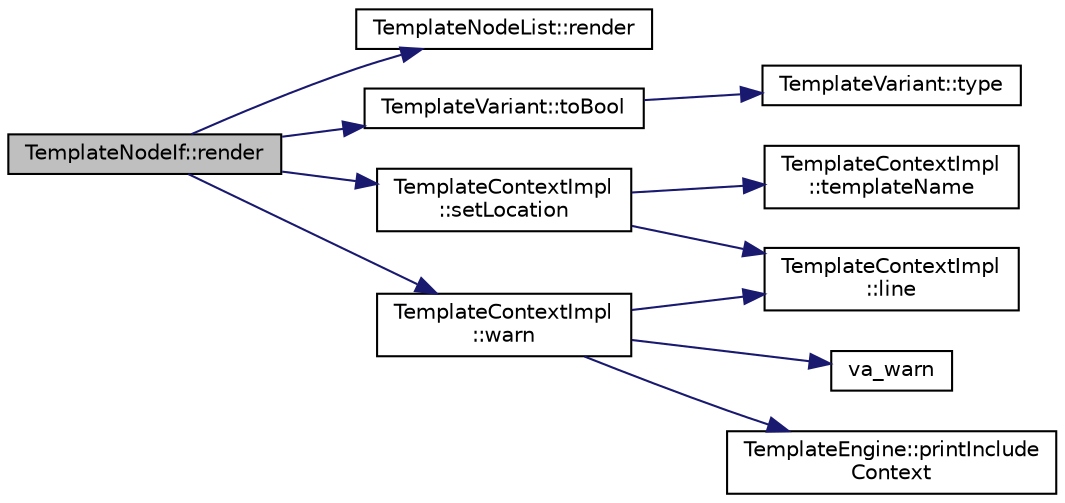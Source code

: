 digraph "TemplateNodeIf::render"
{
 // LATEX_PDF_SIZE
  edge [fontname="Helvetica",fontsize="10",labelfontname="Helvetica",labelfontsize="10"];
  node [fontname="Helvetica",fontsize="10",shape=record];
  rankdir="LR";
  Node1 [label="TemplateNodeIf::render",height=0.2,width=0.4,color="black", fillcolor="grey75", style="filled", fontcolor="black",tooltip=" "];
  Node1 -> Node2 [color="midnightblue",fontsize="10",style="solid",fontname="Helvetica"];
  Node2 [label="TemplateNodeList::render",height=0.2,width=0.4,color="black", fillcolor="white", style="filled",URL="$classTemplateNodeList.html#ae5b2f603e5180c15115a141784f0ae6c",tooltip=" "];
  Node1 -> Node3 [color="midnightblue",fontsize="10",style="solid",fontname="Helvetica"];
  Node3 [label="TemplateContextImpl\l::setLocation",height=0.2,width=0.4,color="black", fillcolor="white", style="filled",URL="$classTemplateContextImpl.html#afb0b4a00e7ab9bcfbc37e52103d4f587",tooltip=" "];
  Node3 -> Node4 [color="midnightblue",fontsize="10",style="solid",fontname="Helvetica"];
  Node4 [label="TemplateContextImpl\l::line",height=0.2,width=0.4,color="black", fillcolor="white", style="filled",URL="$classTemplateContextImpl.html#a136a505a96784f0fe90769a22ff7c7a3",tooltip=" "];
  Node3 -> Node5 [color="midnightblue",fontsize="10",style="solid",fontname="Helvetica"];
  Node5 [label="TemplateContextImpl\l::templateName",height=0.2,width=0.4,color="black", fillcolor="white", style="filled",URL="$classTemplateContextImpl.html#a56fa510c50b85b56c9eb066521f04f84",tooltip=" "];
  Node1 -> Node6 [color="midnightblue",fontsize="10",style="solid",fontname="Helvetica"];
  Node6 [label="TemplateVariant::toBool",height=0.2,width=0.4,color="black", fillcolor="white", style="filled",URL="$classTemplateVariant.html#a208563a3d54212cc15b4316a3c61e165",tooltip=" "];
  Node6 -> Node7 [color="midnightblue",fontsize="10",style="solid",fontname="Helvetica"];
  Node7 [label="TemplateVariant::type",height=0.2,width=0.4,color="black", fillcolor="white", style="filled",URL="$classTemplateVariant.html#ae72935537eb622046af7dfb2026f83f9",tooltip=" "];
  Node1 -> Node8 [color="midnightblue",fontsize="10",style="solid",fontname="Helvetica"];
  Node8 [label="TemplateContextImpl\l::warn",height=0.2,width=0.4,color="black", fillcolor="white", style="filled",URL="$classTemplateContextImpl.html#a5cacf842afb50c0dabb5cd1213fa310f",tooltip=" "];
  Node8 -> Node4 [color="midnightblue",fontsize="10",style="solid",fontname="Helvetica"];
  Node8 -> Node9 [color="midnightblue",fontsize="10",style="solid",fontname="Helvetica"];
  Node9 [label="TemplateEngine::printInclude\lContext",height=0.2,width=0.4,color="black", fillcolor="white", style="filled",URL="$classTemplateEngine.html#a159aaf3096efbfd42cb2a0321d1ec961",tooltip=" "];
  Node8 -> Node10 [color="midnightblue",fontsize="10",style="solid",fontname="Helvetica"];
  Node10 [label="va_warn",height=0.2,width=0.4,color="black", fillcolor="white", style="filled",URL="$message_8cpp.html#a93c2070f58918c66ba1faccc3e182391",tooltip=" "];
}
